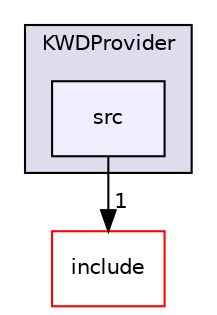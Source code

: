 digraph "/workplace/avs-device-sdk/KWD/KWDProvider/src" {
  compound=true
  node [ fontsize="10", fontname="Helvetica"];
  edge [ labelfontsize="10", labelfontname="Helvetica"];
  subgraph clusterdir_c9a193c1c2edbf088be64b91af50d436 {
    graph [ bgcolor="#ddddee", pencolor="black", label="KWDProvider" fontname="Helvetica", fontsize="10", URL="dir_c9a193c1c2edbf088be64b91af50d436.html"]
  dir_75b03e7b1e301cc37138f8f5b30006c4 [shape=box, label="src", style="filled", fillcolor="#eeeeff", pencolor="black", URL="dir_75b03e7b1e301cc37138f8f5b30006c4.html"];
  }
  dir_9d4ae4016b26aa9beb737196ea1eaf71 [shape=box label="include" fillcolor="white" style="filled" color="red" URL="dir_9d4ae4016b26aa9beb737196ea1eaf71.html"];
  dir_75b03e7b1e301cc37138f8f5b30006c4->dir_9d4ae4016b26aa9beb737196ea1eaf71 [headlabel="1", labeldistance=1.5 headhref="dir_000246_000244.html"];
}
